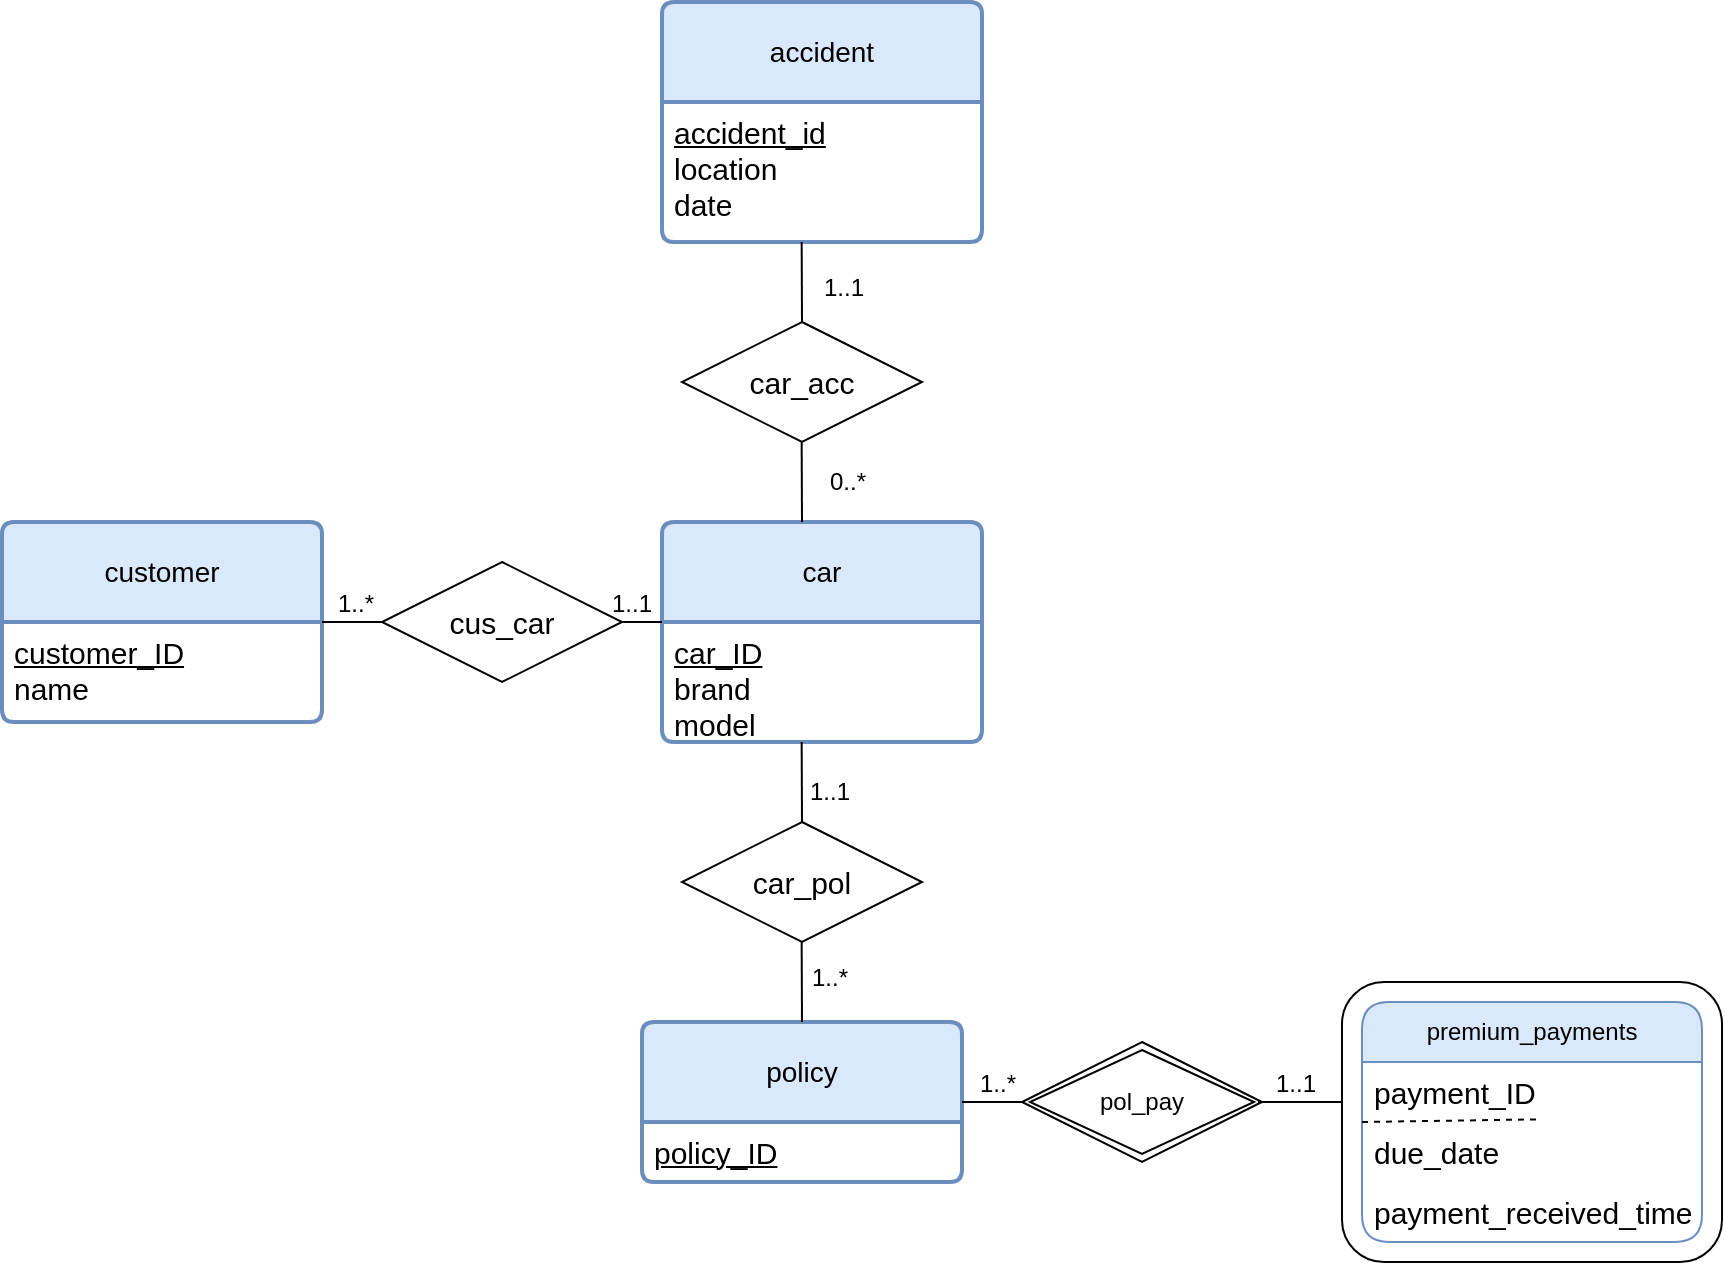 <mxfile version="26.1.2">
  <diagram name="第 1 页" id="_x2EYsXEgGrVKUQgrtQP">
    <mxGraphModel dx="946" dy="1001" grid="0" gridSize="10" guides="1" tooltips="1" connect="1" arrows="1" fold="1" page="0" pageScale="1" pageWidth="827" pageHeight="1169" background="light-dark(#FFFFFF,#121212)" math="0" shadow="0">
      <root>
        <mxCell id="0" />
        <mxCell id="1" parent="0" />
        <mxCell id="Cq-6Rzc9O6ilL2gWOlRI-1" value="customer" style="swimlane;childLayout=stackLayout;horizontal=1;startSize=50;horizontalStack=0;rounded=1;fontSize=14;fontStyle=0;strokeWidth=2;resizeParent=0;resizeLast=1;shadow=0;dashed=0;align=center;arcSize=4;whiteSpace=wrap;html=1;fillColor=#dae8fc;strokeColor=#6c8ebf;" parent="1" vertex="1">
          <mxGeometry x="70" y="90" width="160" height="100" as="geometry" />
        </mxCell>
        <mxCell id="Cq-6Rzc9O6ilL2gWOlRI-2" value="&lt;u&gt;&lt;font style=&quot;font-size: 15px;&quot;&gt;customer_ID&lt;/font&gt;&lt;/u&gt;&lt;div&gt;&lt;font style=&quot;font-size: 15px;&quot;&gt;name&lt;/font&gt;&lt;/div&gt;" style="align=left;strokeColor=none;fillColor=none;spacingLeft=4;spacingRight=4;fontSize=12;verticalAlign=top;resizable=0;rotatable=0;part=1;html=1;whiteSpace=wrap;" parent="Cq-6Rzc9O6ilL2gWOlRI-1" vertex="1">
          <mxGeometry y="50" width="160" height="50" as="geometry" />
        </mxCell>
        <mxCell id="Cq-6Rzc9O6ilL2gWOlRI-3" value="car" style="swimlane;childLayout=stackLayout;horizontal=1;startSize=50;horizontalStack=0;rounded=1;fontSize=14;fontStyle=0;strokeWidth=2;resizeParent=0;resizeLast=1;shadow=0;dashed=0;align=center;arcSize=4;whiteSpace=wrap;html=1;fillColor=#dae8fc;strokeColor=#6c8ebf;" parent="1" vertex="1">
          <mxGeometry x="400" y="90" width="160" height="110" as="geometry" />
        </mxCell>
        <mxCell id="Cq-6Rzc9O6ilL2gWOlRI-4" value="&lt;u&gt;&lt;font style=&quot;font-size: 15px;&quot;&gt;car_ID&lt;/font&gt;&lt;/u&gt;&lt;div&gt;&lt;div&gt;&lt;font style=&quot;font-size: 15px;&quot;&gt;brand&lt;/font&gt;&lt;/div&gt;&lt;div&gt;&lt;font style=&quot;font-size: 15px;&quot;&gt;model&lt;/font&gt;&lt;/div&gt;&lt;/div&gt;" style="align=left;strokeColor=none;fillColor=none;spacingLeft=4;spacingRight=4;fontSize=12;verticalAlign=top;resizable=0;rotatable=0;part=1;html=1;whiteSpace=wrap;" parent="Cq-6Rzc9O6ilL2gWOlRI-3" vertex="1">
          <mxGeometry y="50" width="160" height="60" as="geometry" />
        </mxCell>
        <mxCell id="Cq-6Rzc9O6ilL2gWOlRI-5" style="edgeStyle=orthogonalEdgeStyle;rounded=0;orthogonalLoop=1;jettySize=auto;html=1;exitX=0.5;exitY=1;exitDx=0;exitDy=0;" parent="Cq-6Rzc9O6ilL2gWOlRI-3" source="Cq-6Rzc9O6ilL2gWOlRI-4" target="Cq-6Rzc9O6ilL2gWOlRI-4" edge="1">
          <mxGeometry relative="1" as="geometry" />
        </mxCell>
        <mxCell id="Cq-6Rzc9O6ilL2gWOlRI-6" value="accident" style="swimlane;childLayout=stackLayout;horizontal=1;startSize=50;horizontalStack=0;rounded=1;fontSize=14;fontStyle=0;strokeWidth=2;resizeParent=0;resizeLast=1;shadow=0;dashed=0;align=center;arcSize=4;whiteSpace=wrap;html=1;fillColor=#dae8fc;strokeColor=#6c8ebf;" parent="1" vertex="1">
          <mxGeometry x="400" y="-170" width="160" height="120" as="geometry" />
        </mxCell>
        <mxCell id="Cq-6Rzc9O6ilL2gWOlRI-7" value="&lt;font style=&quot;font-size: 15px;&quot;&gt;&lt;u&gt;accident_id&lt;/u&gt;&lt;/font&gt;&lt;div&gt;&lt;font style=&quot;font-size: 15px;&quot;&gt;location&lt;/font&gt;&lt;/div&gt;&lt;div&gt;&lt;font style=&quot;font-size: 15px;&quot;&gt;date&lt;/font&gt;&lt;/div&gt;" style="align=left;strokeColor=none;fillColor=none;spacingLeft=4;spacingRight=4;fontSize=12;verticalAlign=top;resizable=0;rotatable=0;part=1;html=1;whiteSpace=wrap;" parent="Cq-6Rzc9O6ilL2gWOlRI-6" vertex="1">
          <mxGeometry y="50" width="160" height="70" as="geometry" />
        </mxCell>
        <mxCell id="Cq-6Rzc9O6ilL2gWOlRI-11" value="&lt;span style=&quot;font-size: 15px;&quot;&gt;cus_car&lt;/span&gt;" style="shape=rhombus;perimeter=rhombusPerimeter;whiteSpace=wrap;html=1;align=center;" parent="1" vertex="1">
          <mxGeometry x="260" y="110" width="120" height="60" as="geometry" />
        </mxCell>
        <mxCell id="Cq-6Rzc9O6ilL2gWOlRI-13" value="" style="endArrow=none;html=1;rounded=0;" parent="1" edge="1">
          <mxGeometry relative="1" as="geometry">
            <mxPoint x="380" y="140" as="sourcePoint" />
            <mxPoint x="400" y="140" as="targetPoint" />
          </mxGeometry>
        </mxCell>
        <mxCell id="Cq-6Rzc9O6ilL2gWOlRI-14" value="&lt;font style=&quot;font-size: 15px;&quot;&gt;car_acc&lt;/font&gt;" style="shape=rhombus;perimeter=rhombusPerimeter;whiteSpace=wrap;html=1;align=center;" parent="1" vertex="1">
          <mxGeometry x="410" y="-10" width="120" height="60" as="geometry" />
        </mxCell>
        <mxCell id="Cq-6Rzc9O6ilL2gWOlRI-16" value="" style="endArrow=none;html=1;rounded=0;entryX=0.5;entryY=1;entryDx=0;entryDy=0;" parent="1" edge="1">
          <mxGeometry width="50" height="50" relative="1" as="geometry">
            <mxPoint x="470" y="-10" as="sourcePoint" />
            <mxPoint x="469.83" y="-50" as="targetPoint" />
          </mxGeometry>
        </mxCell>
        <mxCell id="Cq-6Rzc9O6ilL2gWOlRI-17" value="" style="endArrow=none;html=1;rounded=0;exitX=0.579;exitY=0.117;exitDx=0;exitDy=0;exitPerimeter=0;strokeColor=none;" parent="1" source="Cq-6Rzc9O6ilL2gWOlRI-14" edge="1">
          <mxGeometry width="50" height="50" relative="1" as="geometry">
            <mxPoint x="430" as="sourcePoint" />
            <mxPoint x="480" y="-50" as="targetPoint" />
          </mxGeometry>
        </mxCell>
        <mxCell id="Cq-6Rzc9O6ilL2gWOlRI-20" value="pol_pay" style="shape=rhombus;double=1;perimeter=rhombusPerimeter;whiteSpace=wrap;html=1;align=center;" parent="1" vertex="1">
          <mxGeometry x="580" y="350" width="120" height="60" as="geometry" />
        </mxCell>
        <mxCell id="Cq-6Rzc9O6ilL2gWOlRI-21" value="" style="endArrow=none;html=1;rounded=0;entryX=0.5;entryY=1;entryDx=0;entryDy=0;" parent="1" edge="1">
          <mxGeometry width="50" height="50" relative="1" as="geometry">
            <mxPoint x="470" y="90" as="sourcePoint" />
            <mxPoint x="469.83" y="50" as="targetPoint" />
          </mxGeometry>
        </mxCell>
        <mxCell id="Cq-6Rzc9O6ilL2gWOlRI-22" value="policy" style="swimlane;childLayout=stackLayout;horizontal=1;startSize=50;horizontalStack=0;rounded=1;fontSize=14;fontStyle=0;strokeWidth=2;resizeParent=0;resizeLast=1;shadow=0;dashed=0;align=center;arcSize=4;whiteSpace=wrap;html=1;fillColor=#dae8fc;strokeColor=#6c8ebf;" parent="1" vertex="1">
          <mxGeometry x="390" y="340" width="160" height="80" as="geometry" />
        </mxCell>
        <mxCell id="Cq-6Rzc9O6ilL2gWOlRI-23" value="&lt;u&gt;&lt;font style=&quot;font-size: 15px;&quot;&gt;policy_ID&lt;/font&gt;&lt;/u&gt;" style="align=left;strokeColor=none;fillColor=none;spacingLeft=4;spacingRight=4;fontSize=12;verticalAlign=top;resizable=0;rotatable=0;part=1;html=1;whiteSpace=wrap;" parent="Cq-6Rzc9O6ilL2gWOlRI-22" vertex="1">
          <mxGeometry y="50" width="160" height="30" as="geometry" />
        </mxCell>
        <mxCell id="Cq-6Rzc9O6ilL2gWOlRI-24" value="&lt;font style=&quot;font-size: 15px;&quot;&gt;car_pol&lt;/font&gt;" style="shape=rhombus;perimeter=rhombusPerimeter;whiteSpace=wrap;html=1;align=center;" parent="1" vertex="1">
          <mxGeometry x="410" y="240" width="120" height="60" as="geometry" />
        </mxCell>
        <mxCell id="Cq-6Rzc9O6ilL2gWOlRI-25" value="" style="endArrow=none;html=1;rounded=0;entryX=0.5;entryY=1;entryDx=0;entryDy=0;" parent="1" edge="1">
          <mxGeometry width="50" height="50" relative="1" as="geometry">
            <mxPoint x="470" y="240" as="sourcePoint" />
            <mxPoint x="469.83" y="200" as="targetPoint" />
          </mxGeometry>
        </mxCell>
        <mxCell id="Cq-6Rzc9O6ilL2gWOlRI-26" value="" style="endArrow=none;html=1;rounded=0;entryX=0.5;entryY=1;entryDx=0;entryDy=0;" parent="1" edge="1">
          <mxGeometry width="50" height="50" relative="1" as="geometry">
            <mxPoint x="470" y="340" as="sourcePoint" />
            <mxPoint x="469.83" y="300" as="targetPoint" />
          </mxGeometry>
        </mxCell>
        <mxCell id="Cq-6Rzc9O6ilL2gWOlRI-30" value="premium_payments" style="swimlane;fontStyle=0;childLayout=stackLayout;horizontal=1;startSize=30;horizontalStack=0;resizeParent=1;resizeParentMax=0;resizeLast=0;collapsible=1;marginBottom=0;whiteSpace=wrap;html=1;rounded=1;fillColor=#dae8fc;strokeColor=#6c8ebf;" parent="1" vertex="1">
          <mxGeometry x="750" y="330" width="170" height="120" as="geometry" />
        </mxCell>
        <mxCell id="Cq-6Rzc9O6ilL2gWOlRI-41" value="" style="endArrow=none;dashed=1;html=1;rounded=0;entryX=0.521;entryY=0.956;entryDx=0;entryDy=0;entryPerimeter=0;" parent="Cq-6Rzc9O6ilL2gWOlRI-30" target="Cq-6Rzc9O6ilL2gWOlRI-31" edge="1">
          <mxGeometry width="50" height="50" relative="1" as="geometry">
            <mxPoint y="60" as="sourcePoint" />
            <mxPoint x="50" y="10" as="targetPoint" />
          </mxGeometry>
        </mxCell>
        <mxCell id="Cq-6Rzc9O6ilL2gWOlRI-31" value="&lt;font style=&quot;font-size: 15px;&quot;&gt;payment_ID&lt;/font&gt;" style="text;strokeColor=none;fillColor=none;align=left;verticalAlign=middle;spacingLeft=4;spacingRight=4;overflow=hidden;points=[[0,0.5],[1,0.5]];portConstraint=eastwest;rotatable=0;whiteSpace=wrap;html=1;" parent="Cq-6Rzc9O6ilL2gWOlRI-30" vertex="1">
          <mxGeometry y="30" width="170" height="30" as="geometry" />
        </mxCell>
        <mxCell id="Cq-6Rzc9O6ilL2gWOlRI-32" value="&lt;font style=&quot;font-size: 15px;&quot;&gt;due_date&lt;/font&gt;" style="text;strokeColor=none;fillColor=none;align=left;verticalAlign=middle;spacingLeft=4;spacingRight=4;overflow=hidden;points=[[0,0.5],[1,0.5]];portConstraint=eastwest;rotatable=0;whiteSpace=wrap;html=1;" parent="Cq-6Rzc9O6ilL2gWOlRI-30" vertex="1">
          <mxGeometry y="60" width="170" height="30" as="geometry" />
        </mxCell>
        <mxCell id="Cq-6Rzc9O6ilL2gWOlRI-33" value="&lt;font style=&quot;font-size: 15px;&quot;&gt;payment_received_time&lt;/font&gt;" style="text;strokeColor=none;fillColor=none;align=left;verticalAlign=middle;spacingLeft=4;spacingRight=4;overflow=hidden;points=[[0,0.5],[1,0.5]];portConstraint=eastwest;rotatable=0;whiteSpace=wrap;html=1;" parent="Cq-6Rzc9O6ilL2gWOlRI-30" vertex="1">
          <mxGeometry y="90" width="170" height="30" as="geometry" />
        </mxCell>
        <mxCell id="Cq-6Rzc9O6ilL2gWOlRI-35" value="" style="rounded=1;whiteSpace=wrap;html=1;strokeWidth=1;fillColor=none;" parent="1" vertex="1">
          <mxGeometry x="740" y="320" width="190" height="140" as="geometry" />
        </mxCell>
        <mxCell id="Cq-6Rzc9O6ilL2gWOlRI-46" value="" style="line;strokeWidth=1;rotatable=0;dashed=0;labelPosition=right;align=left;verticalAlign=middle;spacingTop=0;spacingLeft=6;points=[];portConstraint=eastwest;" parent="1" vertex="1">
          <mxGeometry x="698" y="375" width="42" height="10" as="geometry" />
        </mxCell>
        <mxCell id="Cq-6Rzc9O6ilL2gWOlRI-48" value="1..1" style="text;html=1;align=center;verticalAlign=middle;whiteSpace=wrap;rounded=0;rotation=0;" parent="1" vertex="1">
          <mxGeometry x="461" y="-42" width="60" height="30" as="geometry" />
        </mxCell>
        <mxCell id="Cq-6Rzc9O6ilL2gWOlRI-49" value="0..*" style="text;html=1;align=center;verticalAlign=middle;whiteSpace=wrap;rounded=0;rotation=0;" parent="1" vertex="1">
          <mxGeometry x="463" y="55" width="60" height="30" as="geometry" />
        </mxCell>
        <mxCell id="Cq-6Rzc9O6ilL2gWOlRI-51" value="" style="endArrow=none;html=1;rounded=0;exitX=1;exitY=0;exitDx=0;exitDy=0;" parent="1" source="Cq-6Rzc9O6ilL2gWOlRI-2" edge="1">
          <mxGeometry width="50" height="50" relative="1" as="geometry">
            <mxPoint x="210" y="190" as="sourcePoint" />
            <mxPoint x="260" y="140" as="targetPoint" />
          </mxGeometry>
        </mxCell>
        <mxCell id="Cq-6Rzc9O6ilL2gWOlRI-52" value="1..*" style="text;html=1;align=center;verticalAlign=middle;whiteSpace=wrap;rounded=0;rotation=0;" parent="1" vertex="1">
          <mxGeometry x="217" y="116" width="60" height="30" as="geometry" />
        </mxCell>
        <mxCell id="Cq-6Rzc9O6ilL2gWOlRI-53" value="1..1" style="text;html=1;align=center;verticalAlign=middle;whiteSpace=wrap;rounded=0;rotation=0;" parent="1" vertex="1">
          <mxGeometry x="355" y="116" width="60" height="30" as="geometry" />
        </mxCell>
        <mxCell id="Cq-6Rzc9O6ilL2gWOlRI-54" value="" style="endArrow=none;html=1;rounded=0;entryX=0;entryY=0.5;entryDx=0;entryDy=0;" parent="1" target="Cq-6Rzc9O6ilL2gWOlRI-20" edge="1">
          <mxGeometry width="50" height="50" relative="1" as="geometry">
            <mxPoint x="550" y="380" as="sourcePoint" />
            <mxPoint x="600" y="330" as="targetPoint" />
          </mxGeometry>
        </mxCell>
        <mxCell id="Cq-6Rzc9O6ilL2gWOlRI-55" value="1..*" style="text;html=1;align=center;verticalAlign=middle;whiteSpace=wrap;rounded=0;rotation=0;" parent="1" vertex="1">
          <mxGeometry x="538" y="356" width="60" height="30" as="geometry" />
        </mxCell>
        <mxCell id="Cq-6Rzc9O6ilL2gWOlRI-56" value="1..*" style="text;html=1;align=center;verticalAlign=middle;whiteSpace=wrap;rounded=0;rotation=0;" parent="1" vertex="1">
          <mxGeometry x="454" y="303" width="60" height="30" as="geometry" />
        </mxCell>
        <mxCell id="Cq-6Rzc9O6ilL2gWOlRI-57" value="1..1" style="text;html=1;align=center;verticalAlign=middle;whiteSpace=wrap;rounded=0;rotation=0;" parent="1" vertex="1">
          <mxGeometry x="454" y="210" width="60" height="30" as="geometry" />
        </mxCell>
        <mxCell id="Cq-6Rzc9O6ilL2gWOlRI-58" value="1..1" style="text;html=1;align=center;verticalAlign=middle;whiteSpace=wrap;rounded=0;rotation=0;" parent="1" vertex="1">
          <mxGeometry x="687" y="356" width="60" height="30" as="geometry" />
        </mxCell>
      </root>
    </mxGraphModel>
  </diagram>
</mxfile>
